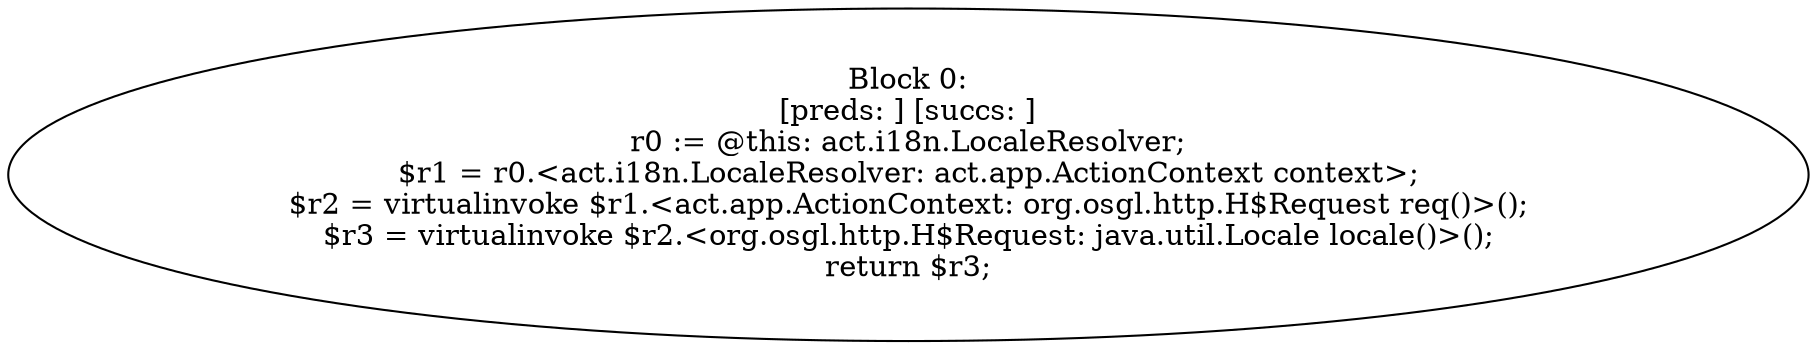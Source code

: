 digraph "unitGraph" {
    "Block 0:
[preds: ] [succs: ]
r0 := @this: act.i18n.LocaleResolver;
$r1 = r0.<act.i18n.LocaleResolver: act.app.ActionContext context>;
$r2 = virtualinvoke $r1.<act.app.ActionContext: org.osgl.http.H$Request req()>();
$r3 = virtualinvoke $r2.<org.osgl.http.H$Request: java.util.Locale locale()>();
return $r3;
"
}
